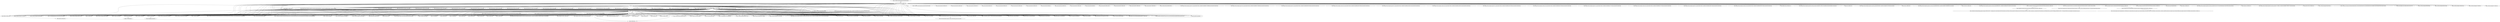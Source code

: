 digraph G
{
  "https://ru.softonic.com/download/xenus-link-sleuth/windows" -> "https://xenus-link-sleuth.ru.softonic.com/";
  "support" -> "https://xenus-link-sleuth.ru.softonic.com/";
  "download" -> "https://xenus-link-sleuth.ru.softonic.com/";
  "windows/alternatives" -> "https://xenus-link-sleuth.ru.softonic.com/";
  "windows/alternatives/free" -> "https://xenus-link-sleuth.ru.softonic.com/";
  "rate" -> "https://xenus-link-sleuth.ru.softonic.com/";
  "https://xenus-link-sleuth.ru.softonic.com/" -> "https://ru.softonic.com/download/xenus-link-sleuth/windows";
  "https://xenus-link-sleuth.ru.softonic.com/" -> "https://ru.softonic.com/download/xenus-link-sleuth/windows?amp=1";
  "https://xenus-link-sleuth.ru.softonic.com/" -> "https://xenus-link-sleuth.ar.softonic.com/";
  "https://xenus-link-sleuth.ru.softonic.com/" -> "https://xenus-link-sleuth.de.softonic.com/";
  "https://xenus-link-sleuth.ru.softonic.com/" -> "https://xenus-link-sleuth.en.softonic.com/";
  "https://xenus-link-sleuth.ru.softonic.com/" -> "https://xenu-link-sleuth.softonic.com/";
  "https://xenus-link-sleuth.ru.softonic.com/" -> "https://xenus-link-sleuth.fr.softonic.com/";
  "https://xenus-link-sleuth.ru.softonic.com/" -> "https://xenus-link-sleuth.id.softonic.com/";
  "https://xenus-link-sleuth.ru.softonic.com/" -> "https://xenu-link-sleuth.it.softonic.com/";
  "https://xenus-link-sleuth.ru.softonic.com/" -> "https://xenus-link-sleuth.softonic.jp/";
  "https://xenus-link-sleuth.ru.softonic.com/" -> "https://xenus-link-sleuth.ko.softonic.com/";
  "https://xenus-link-sleuth.ru.softonic.com/" -> "https://xenus-link-sleuth.nl.softonic.com/";
  "https://xenus-link-sleuth.ru.softonic.com/" -> "https://xenus-link-sleuth.softonic.pl/";
  "https://xenus-link-sleuth.ru.softonic.com/" -> "https://xenu-link-sleuth.softonic.com.br/";
  "https://xenus-link-sleuth.ru.softonic.com/" -> "https://xenus-link-sleuth.th.softonic.com/";
  "https://xenus-link-sleuth.ru.softonic.com/" -> "https://xenus-link-sleuth.tr.softonic.com/";
  "https://xenus-link-sleuth.ru.softonic.com/" -> "https://xenus-link-sleuth.vi.softonic.com/";
  "https://xenus-link-sleuth.ru.softonic.com/" -> "https://sc.sftcdn.net/fonts/6da0f-05fbf.woff2";
  "support" -> "https://sc.sftcdn.net/fonts/6da0f-05fbf.woff2";
  "download" -> "https://sc.sftcdn.net/fonts/6da0f-05fbf.woff2";
  "windows/alternatives" -> "https://sc.sftcdn.net/fonts/6da0f-05fbf.woff2";
  "windows/alternatives/free" -> "https://sc.sftcdn.net/fonts/6da0f-05fbf.woff2";
  "https://xenus-link-sleuth.ru.softonic.com/" -> "https://sc.sftcdn.net/styles/2a9b9-dd7d6.css";
  "https://xenus-link-sleuth.ru.softonic.com/" -> "https://secure.adnxs.com/";
  "support" -> "https://secure.adnxs.com/";
  "download" -> "https://secure.adnxs.com/";
  "windows/alternatives" -> "https://secure.adnxs.com/";
  "windows/alternatives/free" -> "https://secure.adnxs.com/";
  "https://xenus-link-sleuth.ru.softonic.com/" -> "https://connect.facebook.net/";
  "support" -> "https://connect.facebook.net/";
  "download" -> "https://connect.facebook.net/";
  "windows/alternatives" -> "https://connect.facebook.net/";
  "windows/alternatives/free" -> "https://connect.facebook.net/";
  "https://xenus-link-sleuth.ru.softonic.com/" -> "https://sb.scorecardresearch.com/";
  "support" -> "https://sb.scorecardresearch.com/";
  "download" -> "https://sb.scorecardresearch.com/";
  "windows/alternatives" -> "https://sb.scorecardresearch.com/";
  "windows/alternatives/free" -> "https://sb.scorecardresearch.com/";
  "https://xenus-link-sleuth.ru.softonic.com/" -> "https://sc.sftcdn.net/images/34fb4-e13e1.ico";
  "support" -> "https://sc.sftcdn.net/images/34fb4-e13e1.ico";
  "download" -> "https://sc.sftcdn.net/images/34fb4-e13e1.ico";
  "windows/alternatives" -> "https://sc.sftcdn.net/images/34fb4-e13e1.ico";
  "windows/alternatives/free" -> "https://sc.sftcdn.net/images/34fb4-e13e1.ico";
  "https://xenus-link-sleuth.ru.softonic.com/" -> "https://sc.sftcdn.net/images/c2038-19f6f.png";
  "support" -> "https://sc.sftcdn.net/images/c2038-19f6f.png";
  "download" -> "https://sc.sftcdn.net/images/c2038-19f6f.png";
  "windows/alternatives" -> "https://sc.sftcdn.net/images/c2038-19f6f.png";
  "windows/alternatives/free" -> "https://sc.sftcdn.net/images/c2038-19f6f.png";
  "https://xenus-link-sleuth.ru.softonic.com/" -> "https://sc.sftcdn.net/images/ea697-19f6f.png";
  "support" -> "https://sc.sftcdn.net/images/ea697-19f6f.png";
  "download" -> "https://sc.sftcdn.net/images/ea697-19f6f.png";
  "windows/alternatives" -> "https://sc.sftcdn.net/images/ea697-19f6f.png";
  "windows/alternatives/free" -> "https://sc.sftcdn.net/images/ea697-19f6f.png";
  "https://xenus-link-sleuth.ru.softonic.com/" -> "https://sc.sftcdn.net/images/d9087-f28a2.png";
  "support" -> "https://sc.sftcdn.net/images/d9087-f28a2.png";
  "download" -> "https://sc.sftcdn.net/images/d9087-f28a2.png";
  "windows/alternatives" -> "https://sc.sftcdn.net/images/d9087-f28a2.png";
  "windows/alternatives/free" -> "https://sc.sftcdn.net/images/d9087-f28a2.png";
  "https://xenus-link-sleuth.ru.softonic.com/" -> "https://sc.sftcdn.net/images/20b59-adf4b.png";
  "support" -> "https://sc.sftcdn.net/images/20b59-adf4b.png";
  "download" -> "https://sc.sftcdn.net/images/20b59-adf4b.png";
  "windows/alternatives" -> "https://sc.sftcdn.net/images/20b59-adf4b.png";
  "windows/alternatives/free" -> "https://sc.sftcdn.net/images/20b59-adf4b.png";
  "https://xenus-link-sleuth.ru.softonic.com/" -> "https://sc.sftcdn.net/images/2fcab-3e14f.png";
  "support" -> "https://sc.sftcdn.net/images/2fcab-3e14f.png";
  "download" -> "https://sc.sftcdn.net/images/2fcab-3e14f.png";
  "windows/alternatives" -> "https://sc.sftcdn.net/images/2fcab-3e14f.png";
  "windows/alternatives/free" -> "https://sc.sftcdn.net/images/2fcab-3e14f.png";
  "https://xenus-link-sleuth.ru.softonic.com/" -> "https://sc.sftcdn.net/images/4c8fb-336c7.png";
  "support" -> "https://sc.sftcdn.net/images/4c8fb-336c7.png";
  "download" -> "https://sc.sftcdn.net/images/4c8fb-336c7.png";
  "windows/alternatives" -> "https://sc.sftcdn.net/images/4c8fb-336c7.png";
  "windows/alternatives/free" -> "https://sc.sftcdn.net/images/4c8fb-336c7.png";
  "https://xenus-link-sleuth.ru.softonic.com/" -> "https://sc.sftcdn.net/images/92d79-2b208.png";
  "support" -> "https://sc.sftcdn.net/images/92d79-2b208.png";
  "download" -> "https://sc.sftcdn.net/images/92d79-2b208.png";
  "windows/alternatives" -> "https://sc.sftcdn.net/images/92d79-2b208.png";
  "windows/alternatives/free" -> "https://sc.sftcdn.net/images/92d79-2b208.png";
  "https://xenus-link-sleuth.ru.softonic.com/" -> "https://sc.sftcdn.net/images/89003-35f3b.png";
  "support" -> "https://sc.sftcdn.net/images/89003-35f3b.png";
  "download" -> "https://sc.sftcdn.net/images/89003-35f3b.png";
  "windows/alternatives" -> "https://sc.sftcdn.net/images/89003-35f3b.png";
  "windows/alternatives/free" -> "https://sc.sftcdn.net/images/89003-35f3b.png";
  "https://xenus-link-sleuth.ru.softonic.com/" -> "https://sc.sftcdn.net/images/1b7fb-259c9.png";
  "support" -> "https://sc.sftcdn.net/images/1b7fb-259c9.png";
  "download" -> "https://sc.sftcdn.net/images/1b7fb-259c9.png";
  "windows/alternatives" -> "https://sc.sftcdn.net/images/1b7fb-259c9.png";
  "windows/alternatives/free" -> "https://sc.sftcdn.net/images/1b7fb-259c9.png";
  "https://xenus-link-sleuth.ru.softonic.com/" -> "https://sc.sftcdn.net/statics/50d8c-ec9d7.json";
  "support" -> "https://sc.sftcdn.net/statics/50d8c-ec9d7.json";
  "download" -> "https://sc.sftcdn.net/statics/50d8c-ec9d7.json";
  "windows/alternatives" -> "https://sc.sftcdn.net/statics/50d8c-ec9d7.json";
  "windows/alternatives/free" -> "https://sc.sftcdn.net/statics/50d8c-ec9d7.json";
  "https://xenus-link-sleuth.ru.softonic.com/" -> "https://www.googletagservices.com/tag/js/gpt.js";
  "support" -> "https://www.googletagservices.com/tag/js/gpt.js";
  "download" -> "https://www.googletagservices.com/tag/js/gpt.js";
  "windows/alternatives" -> "https://www.googletagservices.com/tag/js/gpt.js";
  "windows/alternatives/free" -> "https://www.googletagservices.com/tag/js/gpt.js";
  "https://xenus-link-sleuth.ru.softonic.com/" -> "https://sc.sftcdn.net/scripts/17ecc-bf312.js";
  "support" -> "https://sc.sftcdn.net/scripts/17ecc-bf312.js";
  "download" -> "https://sc.sftcdn.net/scripts/17ecc-bf312.js";
  "windows/alternatives" -> "https://sc.sftcdn.net/scripts/17ecc-bf312.js";
  "windows/alternatives/free" -> "https://sc.sftcdn.net/scripts/17ecc-bf312.js";
  "https://xenus-link-sleuth.ru.softonic.com/" -> "https://www.googletagmanager.com/ns.html?id=GTM-5LWWHP";
  "support" -> "https://www.googletagmanager.com/ns.html?id=GTM-5LWWHP";
  "download" -> "https://www.googletagmanager.com/ns.html?id=GTM-5LWWHP";
  "windows/alternatives" -> "https://www.googletagmanager.com/ns.html?id=GTM-5LWWHP";
  "windows/alternatives/free" -> "https://www.googletagmanager.com/ns.html?id=GTM-5LWWHP";
  "https://xenus-link-sleuth.ru.softonic.com/" -> "https://ru.softonic.com/";
  "support" -> "https://ru.softonic.com/";
  "download" -> "https://ru.softonic.com/";
  "windows/alternatives" -> "https://ru.softonic.com/";
  "windows/alternatives/free" -> "https://ru.softonic.com/";
  "https://xenus-link-sleuth.ru.softonic.com/" -> "https://ru.softonic.com/windows";
  "support" -> "https://ru.softonic.com/windows";
  "download" -> "https://ru.softonic.com/windows";
  "windows/alternatives" -> "https://ru.softonic.com/windows";
  "windows/alternatives/free" -> "https://ru.softonic.com/windows";
  "https://xenus-link-sleuth.ru.softonic.com/" -> "https://ru.softonic.com/android";
  "support" -> "https://ru.softonic.com/android";
  "download" -> "https://ru.softonic.com/android";
  "windows/alternatives" -> "https://ru.softonic.com/android";
  "windows/alternatives/free" -> "https://ru.softonic.com/android";
  "https://xenus-link-sleuth.ru.softonic.com/" -> "https://ru.softonic.com/mac";
  "support" -> "https://ru.softonic.com/mac";
  "download" -> "https://ru.softonic.com/mac";
  "windows/alternatives" -> "https://ru.softonic.com/mac";
  "windows/alternatives/free" -> "https://ru.softonic.com/mac";
  "https://xenus-link-sleuth.ru.softonic.com/" -> "https://ru.softonic.com/iphone";
  "support" -> "https://ru.softonic.com/iphone";
  "download" -> "https://ru.softonic.com/iphone";
  "windows/alternatives" -> "https://ru.softonic.com/iphone";
  "windows/alternatives/free" -> "https://ru.softonic.com/iphone";
  "https://xenus-link-sleuth.ru.softonic.com/" -> "https://ru.softonic.com/web-apps";
  "support" -> "https://ru.softonic.com/web-apps";
  "download" -> "https://ru.softonic.com/web-apps";
  "windows/alternatives" -> "https://ru.softonic.com/web-apps";
  "windows/alternatives/free" -> "https://ru.softonic.com/web-apps";
  "https://xenus-link-sleuth.ru.softonic.com/" -> "https://ru.softonic.com/windows-phone-7";
  "support" -> "https://ru.softonic.com/windows-phone-7";
  "download" -> "https://ru.softonic.com/windows-phone-7";
  "windows/alternatives" -> "https://ru.softonic.com/windows-phone-7";
  "windows/alternatives/free" -> "https://ru.softonic.com/windows-phone-7";
  "https://xenus-link-sleuth.ru.softonic.com/" -> "https://ru.softonic.com/windows/%D1%80%D0%B0%D0%B7%D1%80%D0%B0%D0%B1%D0%BE%D1%82%D0%BA%D0%B0-%D0%B8%D1%82";
  "support" -> "https://ru.softonic.com/windows/%D1%80%D0%B0%D0%B7%D1%80%D0%B0%D0%B1%D0%BE%D1%82%D0%BA%D0%B0-%D0%B8%D1%82";
  "download" -> "https://ru.softonic.com/windows/%D1%80%D0%B0%D0%B7%D1%80%D0%B0%D0%B1%D0%BE%D1%82%D0%BA%D0%B0-%D0%B8%D1%82";
  "windows/alternatives" -> "https://ru.softonic.com/windows/%D1%80%D0%B0%D0%B7%D1%80%D0%B0%D0%B1%D0%BE%D1%82%D0%BA%D0%B0-%D0%B8%D1%82";
  "https://xenus-link-sleuth.ru.softonic.com/" -> "https://ru.softonic.com/windows/%D0%B2%D0%B5%D0%B1-%D1%80%D0%B0%D0%B7%D1%80%D0%B0%D0%B1%D0%BE%D1%82%D0%BA%D0%B0";
  "support" -> "https://ru.softonic.com/windows/%D0%B2%D0%B5%D0%B1-%D1%80%D0%B0%D0%B7%D1%80%D0%B0%D0%B1%D0%BE%D1%82%D0%BA%D0%B0";
  "download" -> "https://ru.softonic.com/windows/%D0%B2%D0%B5%D0%B1-%D1%80%D0%B0%D0%B7%D1%80%D0%B0%D0%B1%D0%BE%D1%82%D0%BA%D0%B0";
  "windows/alternatives" -> "https://ru.softonic.com/windows/%D0%B2%D0%B5%D0%B1-%D1%80%D0%B0%D0%B7%D1%80%D0%B0%D0%B1%D0%BE%D1%82%D0%BA%D0%B0";
  "https://xenus-link-sleuth.ru.softonic.com/" -> "https://images.sftcdn.net/images/t_app-logo-l,f_auto,dpr_auto/p/54b3e910-99ea-11e6-b668-00163ec9f5fa/1005618151/xenus-link-sleuth-logo.jpg";
  "support" -> "https://images.sftcdn.net/images/t_app-logo-l,f_auto,dpr_auto/p/54b3e910-99ea-11e6-b668-00163ec9f5fa/1005618151/xenus-link-sleuth-logo.jpg";
  "download" -> "https://images.sftcdn.net/images/t_app-logo-l,f_auto,dpr_auto/p/54b3e910-99ea-11e6-b668-00163ec9f5fa/1005618151/xenus-link-sleuth-logo.jpg";
  "windows/alternatives" -> "https://images.sftcdn.net/images/t_app-logo-l,f_auto,dpr_auto/p/54b3e910-99ea-11e6-b668-00163ec9f5fa/1005618151/xenus-link-sleuth-logo.jpg";
  "windows/alternatives/free" -> "https://images.sftcdn.net/images/t_app-logo-l,f_auto,dpr_auto/p/54b3e910-99ea-11e6-b668-00163ec9f5fa/1005618151/xenus-link-sleuth-logo.jpg";
  "https://xenus-link-sleuth.ru.softonic.com/" -> "https://images.sftcdn.net/images/t_app-cover-l,f_auto/p/54b3e910-99ea-11e6-b668-00163ec9f5fa/3701338863/xenus-link-sleuth-screenshot.png";
  "https://xenus-link-sleuth.ru.softonic.com/" -> "https://images.sftcdn.net/images/t_app-cover-m,f_auto/p/54b3e910-99ea-11e6-b668-00163ec9f5fa/3701338863/xenus-link-sleuth-screenshot.png";
  "https://xenus-link-sleuth.ru.softonic.com/" -> "https://images.sftcdn.net/images/t_app-cover-l,f_auto/p/54b3e910-99ea-11e6-b668-00163ec9f5fa/2935537399/xenus-link-sleuth-screenshot.png";
  "https://xenus-link-sleuth.ru.softonic.com/" -> "https://images.sftcdn.net/images/c_thumb,h_60,f_auto/p/54b3e910-99ea-11e6-b668-00163ec9f5fa/2935537399/xenus-link-sleuth-screenshot.png";
  "https://xenus-link-sleuth.ru.softonic.com/" -> "https://images.sftcdn.net/images/t_app-cover-l,f_auto/p/54b3e910-99ea-11e6-b668-00163ec9f5fa/4182844541/xenus-link-sleuth-screenshot.png";
  "https://xenus-link-sleuth.ru.softonic.com/" -> "https://images.sftcdn.net/images/c_thumb,h_60,f_auto/p/54b3e910-99ea-11e6-b668-00163ec9f5fa/4182844541/xenus-link-sleuth-screenshot.png";
  "https://xenus-link-sleuth.ru.softonic.com/" -> "https://images.sftcdn.net/images/t_app-cover-l,f_auto/p/54b3e910-99ea-11e6-b668-00163ec9f5fa/1682474656/xenus-link-sleuth-screenshot.png";
  "https://xenus-link-sleuth.ru.softonic.com/" -> "https://images.sftcdn.net/images/c_thumb,h_60,f_auto/p/54b3e910-99ea-11e6-b668-00163ec9f5fa/1682474656/xenus-link-sleuth-screenshot.png";
  "https://xenus-link-sleuth.ru.softonic.com/" -> "https://images.sftcdn.net/images/t_app-cover-l,f_auto/p/54b3e910-99ea-11e6-b668-00163ec9f5fa/461377030/xenus-link-sleuth-screenshot.png";
  "https://xenus-link-sleuth.ru.softonic.com/" -> "https://images.sftcdn.net/images/c_thumb,h_60,f_auto/p/54b3e910-99ea-11e6-b668-00163ec9f5fa/461377030/xenus-link-sleuth-screenshot.png";
  "https://xenus-link-sleuth.ru.softonic.com/" -> "https://images.sftcdn.net/images/t_app-cover-l,f_auto/p/54b3e910-99ea-11e6-b668-00163ec9f5fa/3918981746/xenus-link-sleuth-screenshot.png";
  "https://xenus-link-sleuth.ru.softonic.com/" -> "https://images.sftcdn.net/images/c_thumb,h_60,f_auto/p/54b3e910-99ea-11e6-b668-00163ec9f5fa/3918981746/xenus-link-sleuth-screenshot.png";
  "https://xenus-link-sleuth.ru.softonic.com/" -> "https://blackberry-link.ru.softonic.com/";
  "https://xenus-link-sleuth.ru.softonic.com/" -> "https://images.sftcdn.net/images/t_app-logo-l,f_auto,dpr_auto/p/c613cba8-96d3-11e6-9351-00163ec9f5fa/2186543283/blackberry-link-logo.png";
  "https://xenus-link-sleuth.ru.softonic.com/" -> "https://java.ru.softonic.com/";
  "https://xenus-link-sleuth.ru.softonic.com/" -> "https://images.sftcdn.net/images/t_app-logo-l,f_auto,dpr_auto/p/2f4c04f4-96d0-11e6-9830-00163ed833e7/3163796423/java-logo.png";
  "https://xenus-link-sleuth.ru.softonic.com/" -> "https://wo-mic.ru.softonic.com/";
  "https://xenus-link-sleuth.ru.softonic.com/" -> "https://images.sftcdn.net/images/t_app-logo-l,f_auto,dpr_auto/p/3bb95306-96d3-11e6-aadf-00163ed833e7/3046855599/wo-mic-logo.png";
  "https://xenus-link-sleuth.ru.softonic.com/" -> "https://tor-browser.ru.softonic.com/";
  "https://xenus-link-sleuth.ru.softonic.com/" -> "https://images.sftcdn.net/images/t_app-logo-l,f_auto,dpr_auto/p/336d9a9c-96d1-11e6-86f8-00163ec9f5fa/1887544439/tor-browser-logo.png";
  "https://xenus-link-sleuth.ru.softonic.com/" -> "download";
  "https://ru.softonic.com/download/xenus-link-sleuth/windows/install" -> "download";
  "https://xenus-link-sleuth.ru.softonic.com/" -> "rate";
  "https://xenus-link-sleuth.ru.softonic.com/" -> "https://www.facebook.com/sharer/sharer.php?u=https%3A%2F%2Fxenus-link-sleuth.ru.softonic.com";
  "https://xenus-link-sleuth.ru.softonic.com/" -> "https://twitter.com/share?text=Xenu's Link Sleuth&url=https%3A%2F%2Fxenus-link-sleuth.ru.softonic.com&via=Softonic";
  "https://xenus-link-sleuth.ru.softonic.com/" -> "https://plus.google.com/share?url=https%3A%2F%2Fxenus-link-sleuth.ru.softonic.com";
  "https://xenus-link-sleuth.ru.softonic.com/" -> "https://api.whatsapp.com/send?text=https%3A%2F%2Fxenus-link-sleuth.ru.softonic.com";
  "https://xenus-link-sleuth.ru.softonic.com/" -> "http://home.snafu.de/tilman/index.html";
  "https://xenus-link-sleuth.ru.softonic.com/" -> "windows/alternatives";
  "windows/alternatives/free" -> "windows/alternatives";
  "https://xenus-link-sleuth.ru.softonic.com/" -> "https://researching.typeform.com/to/nIuh1K?id=54b3e910-99ea-11e6-b668-00163ec9f5fa&program_name=Xenu's%20Link%20Sleuth";
  "support" -> "https://researching.typeform.com/to/nIuh1K?id=54b3e910-99ea-11e6-b668-00163ec9f5fa&program_name=Xenu's%20Link%20Sleuth";
  "https://xenus-link-sleuth.ru.softonic.com/" -> "https://adobe-air.ru.softonic.com/";
  "download" -> "https://adobe-air.ru.softonic.com/";
  "https://xenus-link-sleuth.ru.softonic.com/" -> "https://images.sftcdn.net/images/t_app-logo-l,f_auto,dpr_auto/p/334644fe-96d3-11e6-ae38-00163ec9f5fa/1958582279/adobe-air-logo.png";
  "download" -> "https://images.sftcdn.net/images/t_app-logo-l,f_auto,dpr_auto/p/334644fe-96d3-11e6-ae38-00163ec9f5fa/1958582279/adobe-air-logo.png";
  "https://xenus-link-sleuth.ru.softonic.com/" -> "https://arduino.ru.softonic.com/";
  "https://xenus-link-sleuth.ru.softonic.com/" -> "https://images.sftcdn.net/images/t_app-logo-l,f_auto,dpr_auto/p/f3518018-6278-47b4-bc96-9596269c4db7/3284578661/arduino-arduino.jpg";
  "https://xenus-link-sleuth.ru.softonic.com/" -> "https://mysql-com.ru.softonic.com/";
  "https://xenus-link-sleuth.ru.softonic.com/" -> "https://images.sftcdn.net/images/t_app-logo-l,f_auto,dpr_auto/p/917c77e8-96d1-11e6-8453-00163ed833e7/768031577/mysql-com-logo.jpg";
  "https://xenus-link-sleuth.ru.softonic.com/" -> "https://sql-server-2000.ru.softonic.com/";
  "https://xenus-link-sleuth.ru.softonic.com/" -> "https://sc.sftcdn.net/images/f1936-d9195.png";
  "https://xenus-link-sleuth.ru.softonic.com/" -> "https://ru.softonic.com/windows/%D0%B2%D0%B5%D0%B1-%D1%80%D0%B0%D0%B7%D1%80%D0%B0%D0%B1%D0%BE%D1%82%D0%BA%D0%B0:weekly-downloads";
  "https://xenus-link-sleuth.ru.softonic.com/" -> "https://hello.softonic.com/";
  "support" -> "https://hello.softonic.com/";
  "download" -> "https://hello.softonic.com/";
  "windows/alternatives" -> "https://hello.softonic.com/";
  "windows/alternatives/free" -> "https://hello.softonic.com/";
  "https://xenus-link-sleuth.ru.softonic.com/" -> "https://get-support.softonic.com/";
  "support" -> "https://get-support.softonic.com/";
  "download" -> "https://get-support.softonic.com/";
  "windows/alternatives" -> "https://get-support.softonic.com/";
  "windows/alternatives/free" -> "https://get-support.softonic.com/";
  "https://xenus-link-sleuth.ru.softonic.com/" -> "https://hello.softonic.com/careers/";
  "support" -> "https://hello.softonic.com/careers/";
  "download" -> "https://hello.softonic.com/careers/";
  "windows/alternatives" -> "https://hello.softonic.com/careers/";
  "windows/alternatives/free" -> "https://hello.softonic.com/careers/";
  "https://xenus-link-sleuth.ru.softonic.com/" -> "https://hello.softonic.com/press-room/";
  "support" -> "https://hello.softonic.com/press-room/";
  "download" -> "https://hello.softonic.com/press-room/";
  "windows/alternatives" -> "https://hello.softonic.com/press-room/";
  "windows/alternatives/free" -> "https://hello.softonic.com/press-room/";
  "https://xenus-link-sleuth.ru.softonic.com/" -> "https://sdh.softonic.com/";
  "support" -> "https://sdh.softonic.com/";
  "download" -> "https://sdh.softonic.com/";
  "windows/alternatives" -> "https://sdh.softonic.com/";
  "windows/alternatives/free" -> "https://sdh.softonic.com/";
  "https://xenus-link-sleuth.ru.softonic.com/" -> "https://dev-support.softonic.com/customer/en/portal/articles?b_id=5424";
  "support" -> "https://dev-support.softonic.com/customer/en/portal/articles?b_id=5424";
  "download" -> "https://dev-support.softonic.com/customer/en/portal/articles?b_id=5424";
  "windows/alternatives" -> "https://dev-support.softonic.com/customer/en/portal/articles?b_id=5424";
  "windows/alternatives/free" -> "https://dev-support.softonic.com/customer/en/portal/articles?b_id=5424";
  "https://xenus-link-sleuth.ru.softonic.com/" -> "https://hello.softonic.com/software-policy/";
  "support" -> "https://hello.softonic.com/software-policy/";
  "download" -> "https://hello.softonic.com/software-policy/";
  "windows/alternatives" -> "https://hello.softonic.com/software-policy/";
  "windows/alternatives/free" -> "https://hello.softonic.com/software-policy/";
  "https://xenus-link-sleuth.ru.softonic.com/" -> "https://hello.softonic.com/for-advertisers/";
  "support" -> "https://hello.softonic.com/for-advertisers/";
  "download" -> "https://hello.softonic.com/for-advertisers/";
  "windows/alternatives" -> "https://hello.softonic.com/for-advertisers/";
  "windows/alternatives/free" -> "https://hello.softonic.com/for-advertisers/";
  "https://xenus-link-sleuth.ru.softonic.com/" -> "https://hello.softonic.com/legal-information/";
  "support" -> "https://hello.softonic.com/legal-information/";
  "download" -> "https://hello.softonic.com/legal-information/";
  "windows/alternatives" -> "https://hello.softonic.com/legal-information/";
  "windows/alternatives/free" -> "https://hello.softonic.com/legal-information/";
  "https://xenus-link-sleuth.ru.softonic.com/" -> "https://hello.softonic.com/terms-of-use/";
  "support" -> "https://hello.softonic.com/terms-of-use/";
  "download" -> "https://hello.softonic.com/terms-of-use/";
  "windows/alternatives" -> "https://hello.softonic.com/terms-of-use/";
  "windows/alternatives/free" -> "https://hello.softonic.com/terms-of-use/";
  "https://xenus-link-sleuth.ru.softonic.com/" -> "https://hello.softonic.com/cookies-policy/";
  "support" -> "https://hello.softonic.com/cookies-policy/";
  "download" -> "https://hello.softonic.com/cookies-policy/";
  "windows/alternatives" -> "https://hello.softonic.com/cookies-policy/";
  "windows/alternatives/free" -> "https://hello.softonic.com/cookies-policy/";
  "https://xenus-link-sleuth.ru.softonic.com/" -> "https://www.facebook.com/softonic.en/";
  "support" -> "https://www.facebook.com/softonic.en/";
  "download" -> "https://www.facebook.com/softonic.en/";
  "windows/alternatives" -> "https://www.facebook.com/softonic.en/";
  "windows/alternatives/free" -> "https://www.facebook.com/softonic.en/";
  "https://xenus-link-sleuth.ru.softonic.com/" -> "https://twitter.com/softonic";
  "support" -> "https://twitter.com/softonic";
  "download" -> "https://twitter.com/softonic";
  "windows/alternatives" -> "https://twitter.com/softonic";
  "windows/alternatives/free" -> "https://twitter.com/softonic";
  "https://xenus-link-sleuth.ru.softonic.com/" -> "https://plus.google.com/103976998075187754475/";
  "support" -> "https://plus.google.com/103976998075187754475/";
  "download" -> "https://plus.google.com/103976998075187754475/";
  "windows/alternatives" -> "https://plus.google.com/103976998075187754475/";
  "windows/alternatives/free" -> "https://plus.google.com/103976998075187754475/";
  "https://xenus-link-sleuth.ru.softonic.com/" -> "https://www.flickr.com/photos/softonic";
  "support" -> "https://www.flickr.com/photos/softonic";
  "download" -> "https://www.flickr.com/photos/softonic";
  "windows/alternatives" -> "https://www.flickr.com/photos/softonic";
  "windows/alternatives/free" -> "https://www.flickr.com/photos/softonic";
  "https://xenus-link-sleuth.ru.softonic.com/" -> "https://fetchrss.com/rss/5b9a408c8a93f8082a8b4567776553816.xml";
  "support" -> "https://fetchrss.com/rss/5b9a408c8a93f8082a8b4567776553816.xml";
  "download" -> "https://fetchrss.com/rss/5b9a408c8a93f8082a8b4567776553816.xml";
  "windows/alternatives" -> "https://fetchrss.com/rss/5b9a408c8a93f8082a8b4567776553816.xml";
  "windows/alternatives/free" -> "https://fetchrss.com/rss/5b9a408c8a93f8082a8b4567776553816.xml";
  "https://xenus-link-sleuth.ru.softonic.com/" -> "https://en.softonic.com/solutions/?utm_source=Cross%20Promotion&utm_medium=Footer&utm_term=ru-RU";
  "support" -> "https://en.softonic.com/solutions/?utm_source=Cross%20Promotion&utm_medium=Footer&utm_term=ru-RU";
  "download" -> "https://en.softonic.com/solutions/?utm_source=Cross%20Promotion&utm_medium=Footer&utm_term=ru-RU";
  "windows/alternatives" -> "https://en.softonic.com/solutions/?utm_source=Cross%20Promotion&utm_medium=Footer&utm_term=ru-RU";
  "windows/alternatives/free" -> "https://en.softonic.com/solutions/?utm_source=Cross%20Promotion&utm_medium=Footer&utm_term=ru-RU";
  "https://xenus-link-sleuth.ru.softonic.com/" -> "https://alldevices.softonic.com/";
  "support" -> "https://alldevices.softonic.com/";
  "download" -> "https://alldevices.softonic.com/";
  "windows/alternatives" -> "https://alldevices.softonic.com/";
  "windows/alternatives/free" -> "https://alldevices.softonic.com/";
  "https://xenus-link-sleuth.ru.softonic.com/" -> "https://business.softonic.com/";
  "support" -> "https://business.softonic.com/";
  "download" -> "https://business.softonic.com/";
  "windows/alternatives" -> "https://business.softonic.com/";
  "windows/alternatives/free" -> "https://business.softonic.com/";
  "https://xenus-link-sleuth.ru.softonic.com/" -> "https://ru.softonic.com/download";
  "support" -> "https://ru.softonic.com/download";
  "download" -> "https://ru.softonic.com/download";
  "windows/alternatives" -> "https://ru.softonic.com/download";
  "windows/alternatives/free" -> "https://ru.softonic.com/download";
  "https://xenus-link-sleuth.ru.softonic.com/" -> "https://ru.softonic.com/download/programs/x";
  "support" -> "https://ru.softonic.com/download/programs/x";
  "download" -> "https://ru.softonic.com/download/programs/x";
  "https://xenus-link-sleuth.ru.softonic.com/" -> "https://ru.softonic.com/download/new-software/windows";
  "support" -> "https://ru.softonic.com/download/new-software/windows";
  "download" -> "https://ru.softonic.com/download/new-software/windows";
  "windows/alternatives" -> "https://ru.softonic.com/download/new-software/windows";
  "windows/alternatives/free" -> "https://ru.softonic.com/download/new-software/windows";
  "https://xenus-link-sleuth.ru.softonic.com/" -> "https://sc.sftcdn.net/images/11521-0098a.png";
  "support" -> "https://sc.sftcdn.net/images/11521-0098a.png";
  "download" -> "https://sc.sftcdn.net/images/11521-0098a.png";
  "windows/alternatives" -> "https://sc.sftcdn.net/images/11521-0098a.png";
  "windows/alternatives/free" -> "https://sc.sftcdn.net/images/11521-0098a.png";
  "https://xenus-link-sleuth.ru.softonic.com/" -> "support";
  "download" -> "support";
  "https://xenus-link-sleuth.ru.softonic.com/" -> "windows/alternatives/free";
  "support" -> "windows/alternatives/free";
  "download" -> "windows/alternatives/free";
  "windows/alternatives" -> "windows/alternatives/free";
  "https://xenus-link-sleuth.ru.softonic.com/" -> "https://fonts.googleapis.com/css?family=Open+Sans:400,700";
  "https://xenus-link-sleuth.ru.softonic.com/" -> "https://sc.sftcdn.net/images/0df4b-df05d.png";
  "https://xenus-link-sleuth.ru.softonic.com/" -> "https://sc.sftcdn.net/images/aa0ee-bd194.png";
  "https://xenus-link-sleuth.ru.softonic.com/" -> "https://sc.sftcdn.net/images/146e8-d2d32.svg";
  "https://xenus-link-sleuth.ru.softonic.com/" -> "https://sc.sftcdn.net/images/ce270-90bf3.svg";
  "https://xenus-link-sleuth.ru.softonic.com/" -> "https://sc.sftcdn.net/images/d707b-5690a.svg";
  "https://xenus-link-sleuth.ru.softonic.com/" -> "https://static.criteo.net/js/ld/ld.js";
  "support" -> "https://static.criteo.net/js/ld/ld.js";
  "download" -> "https://static.criteo.net/js/ld/ld.js";
  "windows/alternatives" -> "https://static.criteo.net/js/ld/ld.js";
  "windows/alternatives/free" -> "https://static.criteo.net/js/ld/ld.js";
  "https://xenus-link-sleuth.ru.softonic.com/" -> "https://sb.scorecardresearch.com/p?c1=2&c2=15548145&cs_ucfr=1&cv=2.0&cj=1";
  "support" -> "https://sb.scorecardresearch.com/p?c1=2&c2=15548145&cs_ucfr=1&cv=2.0&cj=1";
  "download" -> "https://sb.scorecardresearch.com/p?c1=2&c2=15548145&cs_ucfr=1&cv=2.0&cj=1";
  "windows/alternatives" -> "https://sb.scorecardresearch.com/p?c1=2&c2=15548145&cs_ucfr=1&cv=2.0&cj=1";
  "windows/alternatives/free" -> "https://sb.scorecardresearch.com/p?c1=2&c2=15548145&cs_ucfr=1&cv=2.0&cj=1";
  "https://xenus-link-sleuth.ru.softonic.com/" -> "https://www.anrdoezrs.net/am/7074958/include/allCj/impressions/page/am.js";
  "support" -> "https://www.anrdoezrs.net/am/7074958/include/allCj/impressions/page/am.js";
  "download" -> "https://www.anrdoezrs.net/am/7074958/include/allCj/impressions/page/am.js";
  "windows/alternatives" -> "https://www.anrdoezrs.net/am/7074958/include/allCj/impressions/page/am.js";
  "windows/alternatives/free" -> "https://www.anrdoezrs.net/am/7074958/include/allCj/impressions/page/am.js";
  "https://secure.adnxs.com/" -> "http://www.appnexus.com/en/error";
  "support" -> "https://sc.sftcdn.net/styles/f0d91-ec1c1.css";
  "windows/alternatives" -> "https://sc.sftcdn.net/styles/f0d91-ec1c1.css";
  "windows/alternatives/free" -> "https://sc.sftcdn.net/styles/f0d91-ec1c1.css";
  "support" -> "https://www.softonic.com/";
  "windows/alternatives" -> "https://www.softonic.com/";
  "windows/alternatives/free" -> "https://www.softonic.com/";
  "support" -> "https://en.softonic.com/";
  "windows/alternatives" -> "https://en.softonic.com/";
  "windows/alternatives/free" -> "https://en.softonic.com/";
  "https://maxwell.en.softonic.com/" -> "https://en.softonic.com/";
  "support" -> "https://fr.softonic.com/";
  "windows/alternatives" -> "https://fr.softonic.com/";
  "windows/alternatives/free" -> "https://fr.softonic.com/";
  "support" -> "https://de.softonic.com/";
  "windows/alternatives" -> "https://de.softonic.com/";
  "windows/alternatives/free" -> "https://de.softonic.com/";
  "support" -> "https://it.softonic.com/";
  "windows/alternatives" -> "https://it.softonic.com/";
  "windows/alternatives/free" -> "https://it.softonic.com/";
  "support" -> "https://www.softonic.com.br/";
  "windows/alternatives" -> "https://www.softonic.com.br/";
  "windows/alternatives/free" -> "https://www.softonic.com.br/";
  "support" -> "https://www.softonic.pl/";
  "windows/alternatives" -> "https://www.softonic.pl/";
  "windows/alternatives/free" -> "https://www.softonic.pl/";
  "support" -> "https://nl.softonic.com/";
  "windows/alternatives" -> "https://nl.softonic.com/";
  "windows/alternatives/free" -> "https://nl.softonic.com/";
  "support" -> "https://www.softonic.jp/";
  "windows/alternatives" -> "https://www.softonic.jp/";
  "windows/alternatives/free" -> "https://www.softonic.jp/";
  "support" -> "https://tr.softonic.com/";
  "windows/alternatives" -> "https://tr.softonic.com/";
  "windows/alternatives/free" -> "https://tr.softonic.com/";
  "support" -> "https://ko.softonic.com/";
  "windows/alternatives" -> "https://ko.softonic.com/";
  "windows/alternatives/free" -> "https://ko.softonic.com/";
  "support" -> "https://ar.softonic.com/";
  "windows/alternatives" -> "https://ar.softonic.com/";
  "windows/alternatives/free" -> "https://ar.softonic.com/";
  "support" -> "https://id.softonic.com/";
  "windows/alternatives" -> "https://id.softonic.com/";
  "windows/alternatives/free" -> "https://id.softonic.com/";
  "support" -> "https://vi.softonic.com/";
  "windows/alternatives" -> "https://vi.softonic.com/";
  "windows/alternatives/free" -> "https://vi.softonic.com/";
  "support" -> "https://th.softonic.com/";
  "windows/alternatives" -> "https://th.softonic.com/";
  "windows/alternatives/free" -> "https://th.softonic.com/";
  "download" -> "https://ru.softonic.com/download/xenus-link-sleuth/windows/install";
  "download" -> "https://xenus-link-sleuth.ar.softonic.com/download";
  "download" -> "https://xenus-link-sleuth.de.softonic.com/download";
  "download" -> "https://xenus-link-sleuth.en.softonic.com/download";
  "download" -> "https://xenu-link-sleuth.softonic.com/descargar";
  "download" -> "https://xenus-link-sleuth.fr.softonic.com/telecharger";
  "download" -> "https://xenus-link-sleuth.id.softonic.com/download";
  "download" -> "https://xenu-link-sleuth.it.softonic.com/download";
  "download" -> "https://xenus-link-sleuth.softonic.jp/download";
  "download" -> "https://xenus-link-sleuth.ko.softonic.com/download";
  "download" -> "https://xenus-link-sleuth.nl.softonic.com/download";
  "download" -> "https://xenus-link-sleuth.softonic.pl/download";
  "download" -> "https://xenu-link-sleuth.softonic.com.br/download";
  "download" -> "https://xenus-link-sleuth.th.softonic.com/download";
  "download" -> "https://xenus-link-sleuth.tr.softonic.com/download";
  "download" -> "https://xenus-link-sleuth.vi.softonic.com/download";
  "download" -> "https://sc.sftcdn.net/styles/89dad-b7b17.css";
  "download" -> "https://ru.softonic.com/download/xenus-link-sleuth/windows/post-download";
  "download" -> "https://ru.softonic.com/windows/new-apps";
  "windows/alternatives" -> "https://images.sftcdn.net/images/t_app-logo-l,f_auto,dpr_auto/p/6dd1e696-96d3-11e6-aee9-00163ec9f5fa/1451866956/wampserver-64bit-logo.png";
  "windows/alternatives/free" -> "https://images.sftcdn.net/images/t_app-logo-l,f_auto,dpr_auto/p/6dd1e696-96d3-11e6-aee9-00163ec9f5fa/1451866956/wampserver-64bit-logo.png";
  "windows/alternatives" -> "https://wampserver-64bit.ru.softonic.com/";
  "windows/alternatives/free" -> "https://wampserver-64bit.ru.softonic.com/";
  "windows/alternatives" -> "https://wampserver-64bit.ru.softonic.com/windows/alternatives";
  "windows/alternatives/free" -> "https://ru.softonic.com/windows/%D1%80%D0%B0%D0%B7%D1%80%D0%B0%D0%B1%D0%BE%D1%82%D0%BA%D0%B0-%D0%B8%D1%82:free";
  "windows/alternatives/free" -> "https://ru.softonic.com/windows/%D0%B2%D0%B5%D0%B1-%D1%80%D0%B0%D0%B7%D1%80%D0%B0%D0%B1%D0%BE%D1%82%D0%BA%D0%B0:free";
  "windows/alternatives/free" -> "https://wampserver-64bit.ru.softonic.com/windows/alternatives/free";
  "https://www.facebook.com/sharer/sharer.php?u=https%3A%2F%2Fxenus-link-sleuth.ru.softonic.com" -> "https://m.facebook.com/sharer/sharer.php?u=https%3A%2F%2Fxenus-link-sleuth.ru.softonic.com";
  "https://connect.facebook.net/" -> "https://www.facebook.com/";
  "https://sb.scorecardresearch.com/p?c1=2&c2=15548145&cs_ucfr=1&cv=2.0&cj=1" -> "https://sb.scorecardresearch.com/p2?c1=2&c2=15548145&cs_ucfr=1&cv=2.0&cj=1";
  "https://twitter.com/share?text=Xenu's Link Sleuth&url=https%3A%2F%2Fxenus-link-sleuth.ru.softonic.com&via=Softonic" -> "https://twitter.com/intent/tweet?url=https%3A%2F%2Fxenus-link-sleuth.ru.softonic.com&via=Softonic&text=Xenu%27s%20Link%20Sleuth&original_referer=";
  "https://plus.google.com/share?url=https%3A%2F%2Fxenus-link-sleuth.ru.softonic.com" -> "https://plus.google.com/up/?continue=https://plus.google.com/share?url%3Dhttps://xenus-link-sleuth.ru.softonic.com";
  "https://plus.google.com/up/?continue=https://plus.google.com/share?url%3Dhttps://xenus-link-sleuth.ru.softonic.com" -> "https://accounts.google.com/ServiceLogin?passive=1209600&osid=1&continue=https://plus.google.com/up/?continue%3Dhttps://plus.google.com/share?url%253Dhttps://xenus-link-sleuth.ru.softonic.com&followup=https://plus.google.com/up/?continue%3Dhttps://plus.google.com/share?url%253Dhttps://xenus-link-sleuth.ru.softonic.com";
  "https://alldevices.softonic.com/" -> "https://maxwell.en.softonic.com/";
  "https://m.facebook.com/sharer/sharer.php?u=https%3A%2F%2Fxenus-link-sleuth.ru.softonic.com" -> "https://m.facebook.com/login.php?skip_api_login=1&api_key=966242223397117&signed_next=1&next=https%3A%2F%2Fm.facebook.com%2Fsharer%2Fsharer.php%3Fu%3Dhttps%253A%252F%252Fxenus-link-sleuth.ru.softonic.com&cancel_url=https%3A%2F%2Fm.facebook.com%2Fdialog%2Fclose_window%2F%3Fapp_id%3D966242223397117%26connect%3D0%23_%3D_&display=touch&locale=uk_UA&_rdr";
}
